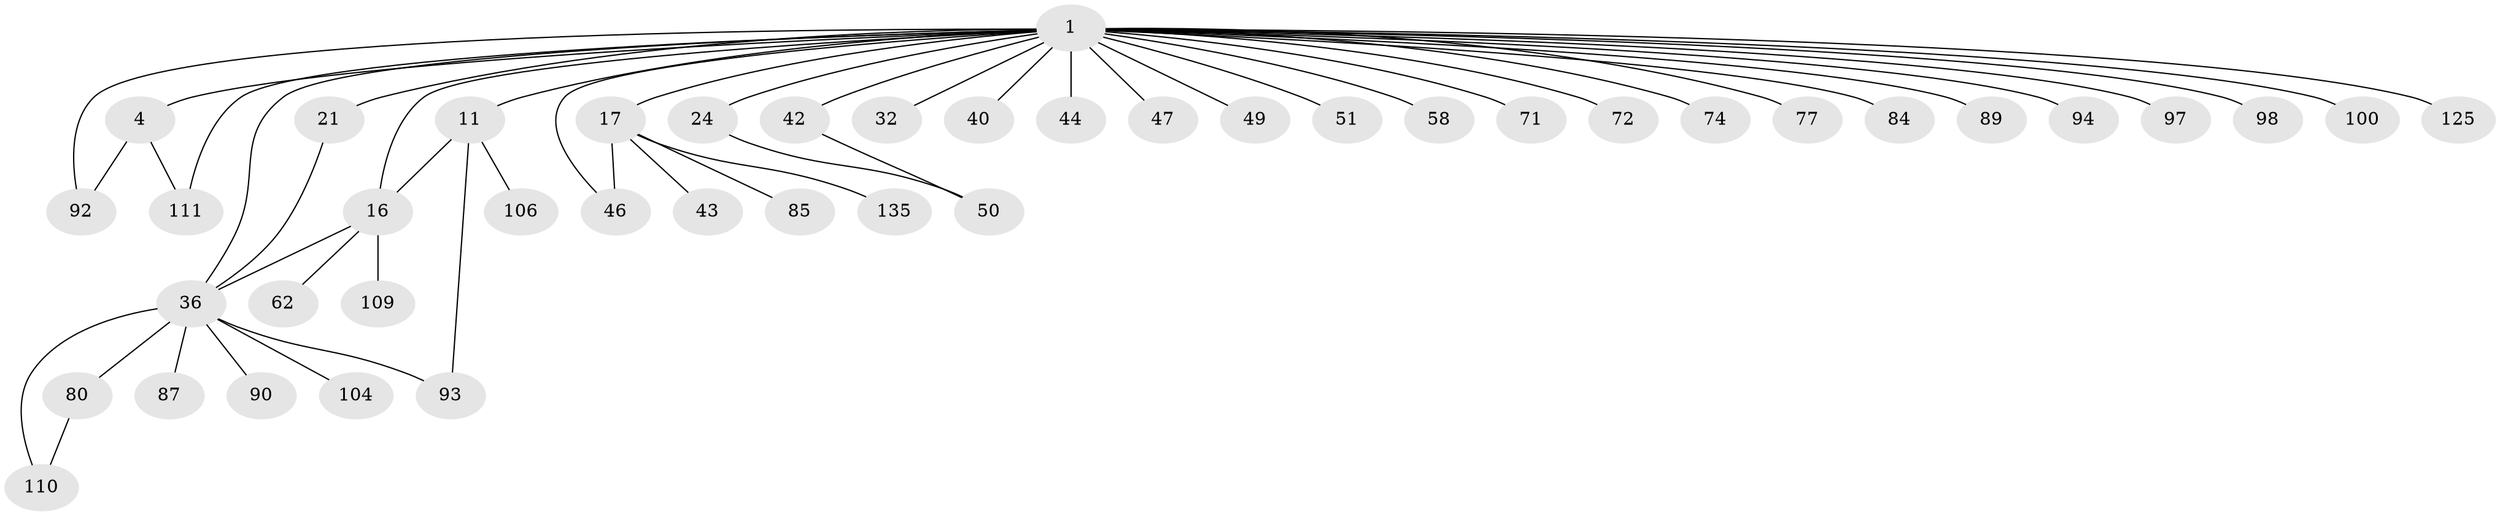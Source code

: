 // original degree distribution, {4: 0.11888111888111888, 5: 0.04195804195804196, 2: 0.2937062937062937, 7: 0.013986013986013986, 8: 0.006993006993006993, 3: 0.11888111888111888, 6: 0.006993006993006993, 1: 0.3986013986013986}
// Generated by graph-tools (version 1.1) at 2025/16/03/04/25 18:16:51]
// undirected, 43 vertices, 51 edges
graph export_dot {
graph [start="1"]
  node [color=gray90,style=filled];
  1 [super="+2+30+7+6"];
  4 [super="+22+5+13+76"];
  11 [super="+41"];
  16 [super="+23+139+79"];
  17 [super="+96+18"];
  21 [super="+83+112+27"];
  24 [super="+48+101"];
  32;
  36 [super="+73+140+45"];
  40;
  42 [super="+70+134"];
  43 [super="+63+127+86"];
  44;
  46 [super="+68+141"];
  47;
  49;
  50 [super="+91"];
  51;
  58;
  62 [super="+81"];
  71 [super="+131"];
  72;
  74 [super="+103"];
  77;
  80 [super="+137"];
  84;
  85 [super="+122"];
  87;
  89 [super="+143"];
  90;
  92;
  93;
  94 [super="+99"];
  97;
  98;
  100;
  104;
  106;
  109;
  110 [super="+142"];
  111;
  125;
  135;
  1 -- 4;
  1 -- 72;
  1 -- 74;
  1 -- 11;
  1 -- 16 [weight=2];
  1 -- 21 [weight=2];
  1 -- 24;
  1 -- 98;
  1 -- 42;
  1 -- 44;
  1 -- 46;
  1 -- 111 [weight=2];
  1 -- 49;
  1 -- 58;
  1 -- 51;
  1 -- 84;
  1 -- 89;
  1 -- 125;
  1 -- 32;
  1 -- 97;
  1 -- 36;
  1 -- 100;
  1 -- 71;
  1 -- 40;
  1 -- 77;
  1 -- 47;
  1 -- 17;
  1 -- 92;
  1 -- 94 [weight=2];
  4 -- 111;
  4 -- 92;
  11 -- 106;
  11 -- 93;
  11 -- 16;
  16 -- 109;
  16 -- 62;
  16 -- 36;
  17 -- 85;
  17 -- 135;
  17 -- 43;
  17 -- 46;
  21 -- 36;
  24 -- 50;
  36 -- 80;
  36 -- 87;
  36 -- 104;
  36 -- 93;
  36 -- 90;
  36 -- 110;
  42 -- 50;
  80 -- 110;
}
